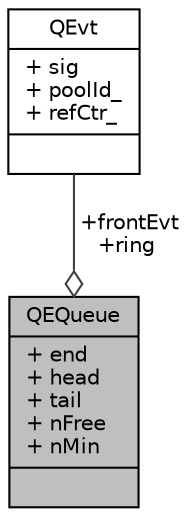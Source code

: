 digraph "QEQueue"
{
 // LATEX_PDF_SIZE
  edge [fontname="Helvetica",fontsize="10",labelfontname="Helvetica",labelfontsize="10"];
  node [fontname="Helvetica",fontsize="10",shape=record];
  Node1 [label="{QEQueue\n|+ end\l+ head\l+ tail\l+ nFree\l+ nMin\l|}",height=0.2,width=0.4,color="black", fillcolor="grey75", style="filled", fontcolor="black",tooltip="Native QF Event Queue."];
  Node2 -> Node1 [color="grey25",fontsize="10",style="solid",label=" +frontEvt\n+ring" ,arrowhead="odiamond",fontname="Helvetica"];
  Node2 [label="{QEvt\n|+ sig\l+ poolId_\l+ refCtr_\l|}",height=0.2,width=0.4,color="black", fillcolor="white", style="filled",URL="$struct_q_evt.html",tooltip="Event class."];
}
